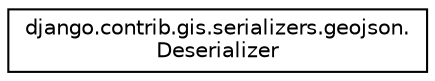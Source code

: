 digraph "Graphical Class Hierarchy"
{
 // LATEX_PDF_SIZE
  edge [fontname="Helvetica",fontsize="10",labelfontname="Helvetica",labelfontsize="10"];
  node [fontname="Helvetica",fontsize="10",shape=record];
  rankdir="LR";
  Node0 [label="django.contrib.gis.serializers.geojson.\lDeserializer",height=0.2,width=0.4,color="black", fillcolor="white", style="filled",URL="$classdjango_1_1contrib_1_1gis_1_1serializers_1_1geojson_1_1_deserializer.html",tooltip=" "];
}
